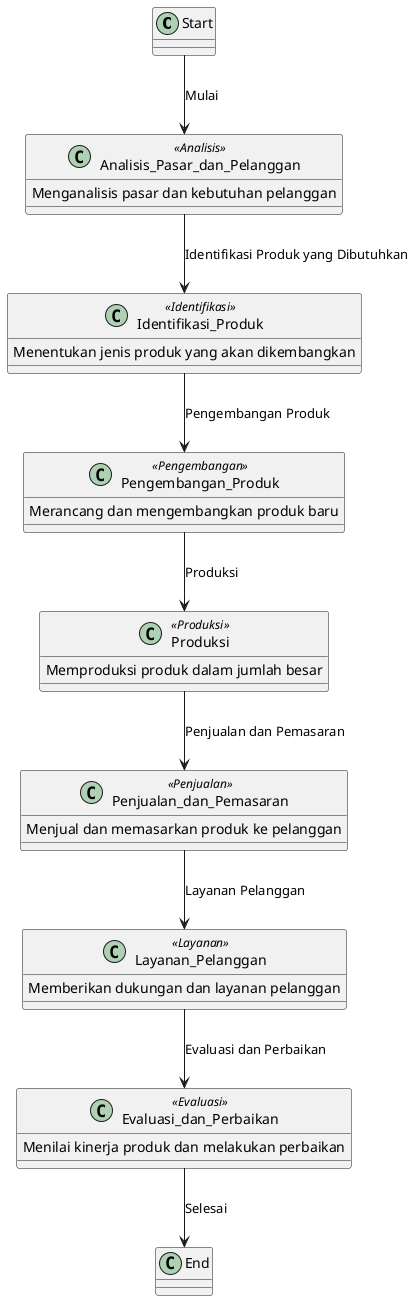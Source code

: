 @startuml
    
    Start --> Analisis_Pasar_dan_Pelanggan : "Mulai"
    Analisis_Pasar_dan_Pelanggan : Menganalisis pasar dan kebutuhan pelanggan
    Analisis_Pasar_dan_Pelanggan <<Analisis>>

    Analisis_Pasar_dan_Pelanggan --> Identifikasi_Produk : "Identifikasi Produk yang Dibutuhkan"
    Identifikasi_Produk : Menentukan jenis produk yang akan dikembangkan
    Identifikasi_Produk <<Identifikasi>>

    Identifikasi_Produk --> Pengembangan_Produk : "Pengembangan Produk"
    Pengembangan_Produk : Merancang dan mengembangkan produk baru
    Pengembangan_Produk <<Pengembangan>>

    Pengembangan_Produk --> Produksi : "Produksi"
    Produksi : Memproduksi produk dalam jumlah besar
    Produksi <<Produksi>>

    Produksi --> Penjualan_dan_Pemasaran : "Penjualan dan Pemasaran"
    Penjualan_dan_Pemasaran : Menjual dan memasarkan produk ke pelanggan
    Penjualan_dan_Pemasaran <<Penjualan>>

    Penjualan_dan_Pemasaran --> Layanan_Pelanggan : "Layanan Pelanggan"
    Layanan_Pelanggan : Memberikan dukungan dan layanan pelanggan
    Layanan_Pelanggan <<Layanan>>

    Layanan_Pelanggan --> Evaluasi_dan_Perbaikan : "Evaluasi dan Perbaikan"
    Evaluasi_dan_Perbaikan : Menilai kinerja produk dan melakukan perbaikan
    Evaluasi_dan_Perbaikan <<Evaluasi>>

    Evaluasi_dan_Perbaikan --> End : "Selesai"
@enduml
